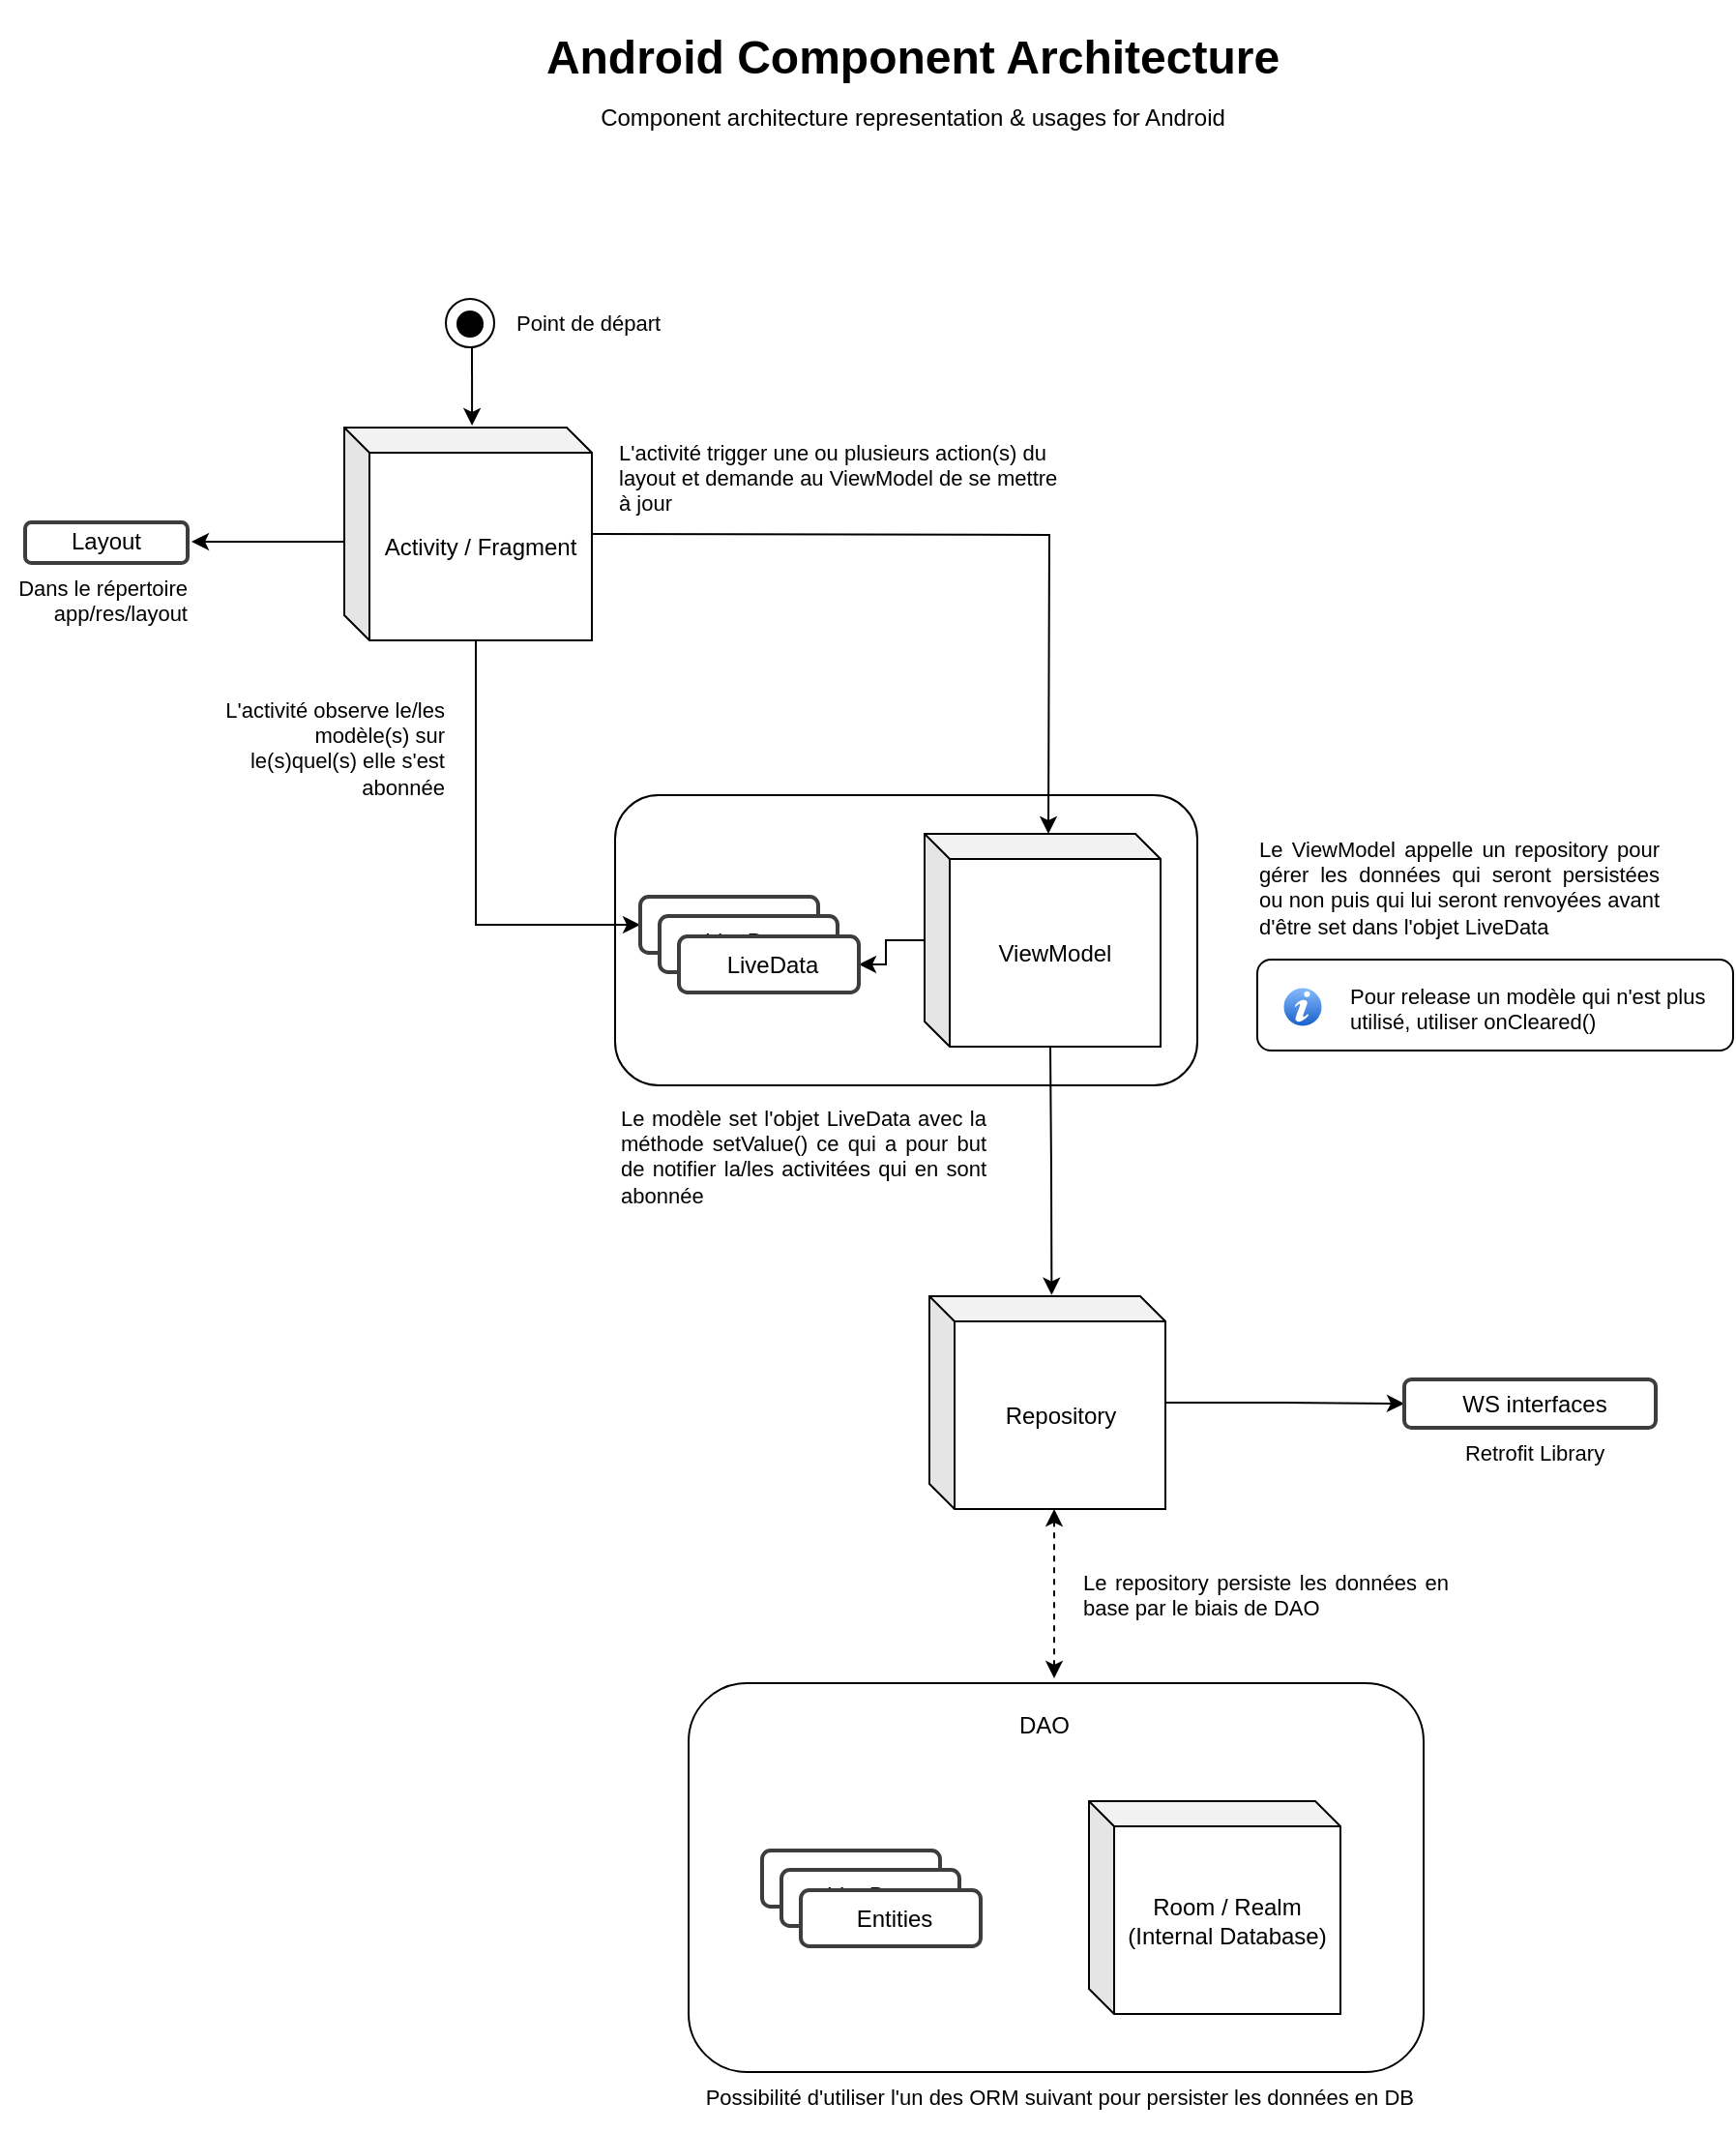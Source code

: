 <mxfile pages="1" version="11.2.4" type="device"><diagram id="gpeCO96H-Dn2CuihekSl" name="Page-1"><mxGraphModel dx="1261" dy="969" grid="1" gridSize="10" guides="1" tooltips="1" connect="1" arrows="1" fold="1" page="1" pageScale="1" pageWidth="827" pageHeight="1169" math="0" shadow="0"><root><mxCell id="0"/><mxCell id="1" parent="0"/><mxCell id="R8IkDne9xpSiM4eCzSFJ-1" value="" style="rounded=1;whiteSpace=wrap;html=1;fontSize=11;" parent="1" vertex="1"><mxGeometry x="412" y="430" width="301" height="150" as="geometry"/></mxCell><mxCell id="UZqLOSpPQCrLvl68EtJW-3" value="" style="rounded=1;whiteSpace=wrap;html=1;fontSize=11;" parent="1" vertex="1"><mxGeometry x="450" y="889" width="380" height="201" as="geometry"/></mxCell><mxCell id="R8IkDne9xpSiM4eCzSFJ-13" style="edgeStyle=orthogonalEdgeStyle;rounded=0;orthogonalLoop=1;jettySize=auto;html=1;entryX=0;entryY=0.5;entryDx=0;entryDy=0;" parent="1" source="K6SICWm4wWEAVtJh4RP4-1" target="R8IkDne9xpSiM4eCzSFJ-2" edge="1"><mxGeometry relative="1" as="geometry"><Array as="points"><mxPoint x="340" y="497"/></Array></mxGeometry></mxCell><mxCell id="-eABjGr462aAJUw08QWg-1" style="edgeStyle=orthogonalEdgeStyle;rounded=0;orthogonalLoop=1;jettySize=auto;html=1;" edge="1" parent="1"><mxGeometry relative="1" as="geometry"><mxPoint x="400" y="295" as="sourcePoint"/><mxPoint x="636" y="450" as="targetPoint"/></mxGeometry></mxCell><mxCell id="K6SICWm4wWEAVtJh4RP4-1" value="Activity / Fragment" style="shape=cube;whiteSpace=wrap;html=1;boundedLbl=1;backgroundOutline=1;darkOpacity=0.05;darkOpacity2=0.1;size=13;" parent="1" vertex="1"><mxGeometry x="272" y="240" width="128" height="110" as="geometry"/></mxCell><mxCell id="R8IkDne9xpSiM4eCzSFJ-11" style="edgeStyle=orthogonalEdgeStyle;rounded=0;orthogonalLoop=1;jettySize=auto;html=1;entryX=1;entryY=0.5;entryDx=0;entryDy=0;" parent="1" source="K6SICWm4wWEAVtJh4RP4-2" target="R8IkDne9xpSiM4eCzSFJ-7" edge="1"><mxGeometry relative="1" as="geometry"/></mxCell><mxCell id="R8IkDne9xpSiM4eCzSFJ-31" style="edgeStyle=orthogonalEdgeStyle;rounded=0;orthogonalLoop=1;jettySize=auto;html=1;entryX=0.518;entryY=-0.006;entryDx=0;entryDy=0;entryPerimeter=0;" parent="1" edge="1" target="R8IkDne9xpSiM4eCzSFJ-14"><mxGeometry relative="1" as="geometry"><mxPoint x="637" y="560" as="sourcePoint"/><mxPoint x="637" y="710" as="targetPoint"/></mxGeometry></mxCell><mxCell id="K6SICWm4wWEAVtJh4RP4-2" value="ViewModel" style="shape=cube;whiteSpace=wrap;html=1;boundedLbl=1;backgroundOutline=1;darkOpacity=0.05;darkOpacity2=0.1;size=13;" parent="1" vertex="1"><mxGeometry x="572" y="450" width="122" height="110" as="geometry"/></mxCell><mxCell id="K6SICWm4wWEAVtJh4RP4-11" value="&lt;p style=&quot;font-size: 11px&quot;&gt;&lt;span style=&quot;font-weight: normal ; font-size: 11px&quot;&gt;&lt;font style=&quot;line-height: 0% ; font-size: 11px&quot;&gt;L'activité trigger une ou plusieurs action(s) du layout et demande au ViewModel de se mettre à jour&lt;/font&gt;&lt;/span&gt;&lt;/p&gt;" style="text;html=1;strokeColor=none;fillColor=none;spacing=5;spacingTop=-20;whiteSpace=wrap;overflow=hidden;rounded=0;align=left;fontSize=11;" parent="1" vertex="1"><mxGeometry x="409" y="246" width="238" height="44" as="geometry"/></mxCell><mxCell id="K6SICWm4wWEAVtJh4RP4-12" value="Room / Realm&lt;br&gt;(Internal Database)" style="shape=cube;whiteSpace=wrap;html=1;boundedLbl=1;backgroundOutline=1;darkOpacity=0.05;darkOpacity2=0.1;size=13;" parent="1" vertex="1"><mxGeometry x="657" y="950" width="130" height="110" as="geometry"/></mxCell><mxCell id="K6SICWm4wWEAVtJh4RP4-18" value="&lt;p style=&quot;text-align: justify ; font-size: 11px&quot;&gt;&lt;span style=&quot;font-weight: normal ; font-size: 11px&quot;&gt;&lt;font style=&quot;line-height: 0% ; font-size: 11px&quot;&gt;Le ViewModel appelle un repository pour gérer les données qui seront persistées ou non puis qui lui seront renvoyées avant d'être set dans l'objet LiveData&lt;/font&gt;&lt;/span&gt;&lt;/p&gt;" style="text;html=1;strokeColor=none;fillColor=none;spacing=5;spacingTop=-20;whiteSpace=wrap;overflow=hidden;rounded=0;align=left;fontSize=11;" parent="1" vertex="1"><mxGeometry x="740" y="451" width="215" height="58" as="geometry"/></mxCell><mxCell id="K6SICWm4wWEAVtJh4RP4-25" value="&lt;p style=&quot;line-height: 10%&quot;&gt;&lt;/p&gt;&lt;h1&gt;Android Component Architecture&lt;/h1&gt;&lt;p style=&quot;line-height: 0%&quot;&gt;Component architecture representation &amp;amp; usages for Android&lt;/p&gt;&lt;p&gt;&lt;/p&gt;" style="text;html=1;strokeColor=none;fillColor=none;spacing=5;spacingTop=-20;whiteSpace=wrap;overflow=hidden;rounded=0;align=center;" parent="1" vertex="1"><mxGeometry x="358" y="29" width="416" height="120" as="geometry"/></mxCell><mxCell id="UZqLOSpPQCrLvl68EtJW-4" value="DAO" style="text;html=1;strokeColor=none;fillColor=none;align=center;verticalAlign=middle;whiteSpace=wrap;rounded=0;" parent="1" vertex="1"><mxGeometry x="614" y="900.5" width="40" height="20" as="geometry"/></mxCell><mxCell id="UZqLOSpPQCrLvl68EtJW-5" value="Retrofit Library" style="text;html=1;strokeColor=none;fillColor=none;align=center;verticalAlign=middle;rounded=0;fontSize=11;" parent="1" vertex="1"><mxGeometry x="849.5" y="760" width="75" height="20" as="geometry"/></mxCell><mxCell id="UZqLOSpPQCrLvl68EtJW-7" value="&lt;p style=&quot;font-size: 11px&quot;&gt;&lt;span style=&quot;font-weight: normal ; font-size: 11px&quot;&gt;&lt;font style=&quot;line-height: 0% ; font-size: 11px&quot;&gt;Possibilité d'utiliser l'un des ORM suivant pour persister les données en DB&lt;/font&gt;&lt;/span&gt;&lt;/p&gt;" style="text;html=1;strokeColor=none;fillColor=none;spacing=5;spacingTop=-20;whiteSpace=wrap;overflow=hidden;rounded=0;align=right;fontSize=11;" parent="1" vertex="1"><mxGeometry x="440" y="1096" width="390" height="24" as="geometry"/></mxCell><mxCell id="UZqLOSpPQCrLvl68EtJW-11" value="" style="endArrow=classic;startArrow=classic;html=1;fontSize=11;dashed=1;entryX=0;entryY=0;entryDx=67.5;entryDy=110;entryPerimeter=0;" parent="1" edge="1"><mxGeometry width="50" height="50" relative="1" as="geometry"><mxPoint x="639" y="886.5" as="sourcePoint"/><mxPoint x="639" y="799" as="targetPoint"/></mxGeometry></mxCell><mxCell id="UZqLOSpPQCrLvl68EtJW-13" value="&lt;p style=&quot;text-align: justify ; font-size: 11px&quot;&gt;&lt;span style=&quot;font-weight: normal ; font-size: 11px&quot;&gt;&lt;font style=&quot;line-height: 0% ; font-size: 11px&quot;&gt;Le modèle set l'objet LiveData avec la méthode setValue() ce qui a pour but de notifier la/les activitées qui en sont abonnée&lt;/font&gt;&lt;/span&gt;&lt;/p&gt;" style="text;html=1;strokeColor=none;fillColor=none;spacing=5;spacingTop=-20;whiteSpace=wrap;overflow=hidden;rounded=0;align=right;fontSize=11;" parent="1" vertex="1"><mxGeometry x="412" y="590" width="197" height="59" as="geometry"/></mxCell><mxCell id="UZqLOSpPQCrLvl68EtJW-14" value="&lt;p style=&quot;font-size: 11px&quot;&gt;&lt;span style=&quot;font-weight: normal ; font-size: 11px&quot;&gt;&lt;font style=&quot;line-height: 0% ; font-size: 11px&quot;&gt;L'activité observe le/les modèle(s) sur le(s)quel(s) elle s'est abonnée&lt;/font&gt;&lt;/span&gt;&lt;/p&gt;" style="text;html=1;strokeColor=none;fillColor=none;spacing=5;spacingTop=-20;whiteSpace=wrap;overflow=hidden;rounded=0;align=right;fontSize=11;" parent="1" vertex="1"><mxGeometry x="198" y="378.5" width="131" height="57" as="geometry"/></mxCell><mxCell id="UZqLOSpPQCrLvl68EtJW-15" style="edgeStyle=orthogonalEdgeStyle;rounded=0;orthogonalLoop=1;jettySize=auto;html=1;fontSize=11;exitX=0;exitY=0.527;exitDx=0;exitDy=0;exitPerimeter=0;" parent="1" source="K6SICWm4wWEAVtJh4RP4-1" edge="1"><mxGeometry relative="1" as="geometry"><mxPoint x="193" y="299" as="targetPoint"/><mxPoint x="205.5" y="276" as="sourcePoint"/><Array as="points"><mxPoint x="272" y="299"/></Array></mxGeometry></mxCell><mxCell id="UZqLOSpPQCrLvl68EtJW-16" value="" style="rounded=1;html=1;fontSize=18;align=center;labelBorderColor=none;labelBackgroundColor=none;whiteSpace=wrap;strokeWidth=2;strokeColor=#3D3D3D;" parent="1" vertex="1"><mxGeometry x="107" y="289" width="84" height="21" as="geometry"/></mxCell><mxCell id="UZqLOSpPQCrLvl68EtJW-17" value="Layout" style="text;html=1;strokeColor=none;fillColor=none;align=center;verticalAlign=middle;whiteSpace=wrap;rounded=0;" parent="1" vertex="1"><mxGeometry x="132" y="291" width="34" height="16" as="geometry"/></mxCell><mxCell id="UZqLOSpPQCrLvl68EtJW-19" value="&lt;p style=&quot;font-size: 11px&quot;&gt;&lt;span style=&quot;font-weight: normal ; font-size: 11px&quot;&gt;&lt;font style=&quot;line-height: 0% ; font-size: 11px&quot;&gt;Dans le répertoire app/res/layout&lt;/font&gt;&lt;/span&gt;&lt;/p&gt;" style="text;html=1;strokeColor=none;fillColor=none;spacing=5;spacingTop=-20;whiteSpace=wrap;overflow=hidden;rounded=0;align=right;fontSize=11;" parent="1" vertex="1"><mxGeometry x="94" y="316" width="102" height="28" as="geometry"/></mxCell><mxCell id="UZqLOSpPQCrLvl68EtJW-20" value="" style="ellipse;whiteSpace=wrap;html=1;aspect=fixed;fontSize=11;align=right;" parent="1" vertex="1"><mxGeometry x="324.5" y="173.5" width="25" height="25" as="geometry"/></mxCell><mxCell id="UZqLOSpPQCrLvl68EtJW-21" value="" style="ellipse;whiteSpace=wrap;html=1;aspect=fixed;fontSize=11;align=right;labelBackgroundColor=#000000;fillColor=#000000;" parent="1" vertex="1"><mxGeometry x="330.5" y="180" width="13" height="13" as="geometry"/></mxCell><mxCell id="UZqLOSpPQCrLvl68EtJW-24" value="" style="endArrow=classic;html=1;fontSize=11;entryX=0.516;entryY=0.009;entryDx=0;entryDy=0;entryPerimeter=0;exitX=0.5;exitY=1;exitDx=0;exitDy=0;" parent="1" edge="1"><mxGeometry width="50" height="50" relative="1" as="geometry"><mxPoint x="338" y="198.5" as="sourcePoint"/><mxPoint x="338.048" y="238.99" as="targetPoint"/></mxGeometry></mxCell><mxCell id="UZqLOSpPQCrLvl68EtJW-25" value="&lt;p style=&quot;font-size: 11px&quot;&gt;&lt;span style=&quot;font-weight: normal ; font-size: 11px&quot;&gt;&lt;font style=&quot;line-height: 0% ; font-size: 11px&quot;&gt;Point de départ&lt;/font&gt;&lt;/span&gt;&lt;/p&gt;" style="text;html=1;strokeColor=none;fillColor=none;spacing=5;spacingTop=-20;whiteSpace=wrap;overflow=hidden;rounded=0;align=left;fontSize=11;" parent="1" vertex="1"><mxGeometry x="356" y="179" width="92" height="20" as="geometry"/></mxCell><mxCell id="R8IkDne9xpSiM4eCzSFJ-2" value="" style="rounded=1;html=1;fontSize=18;align=center;labelBorderColor=none;labelBackgroundColor=none;whiteSpace=wrap;strokeWidth=2;strokeColor=#3D3D3D;" parent="1" vertex="1"><mxGeometry x="425" y="482.5" width="92" height="29" as="geometry"/></mxCell><mxCell id="R8IkDne9xpSiM4eCzSFJ-3" value="LiveData" style="text;html=1;strokeColor=none;fillColor=none;align=center;verticalAlign=middle;whiteSpace=wrap;rounded=0;" parent="1" vertex="1"><mxGeometry x="452" y="486" width="40" height="20" as="geometry"/></mxCell><mxCell id="R8IkDne9xpSiM4eCzSFJ-5" value="" style="rounded=1;html=1;fontSize=18;align=center;labelBorderColor=none;labelBackgroundColor=none;whiteSpace=wrap;strokeWidth=2;strokeColor=#3D3D3D;" parent="1" vertex="1"><mxGeometry x="435" y="492.5" width="92" height="29" as="geometry"/></mxCell><mxCell id="R8IkDne9xpSiM4eCzSFJ-6" value="LiveData" style="text;html=1;strokeColor=none;fillColor=none;align=center;verticalAlign=middle;whiteSpace=wrap;rounded=0;" parent="1" vertex="1"><mxGeometry x="462" y="496" width="40" height="20" as="geometry"/></mxCell><mxCell id="R8IkDne9xpSiM4eCzSFJ-7" value="" style="rounded=1;html=1;fontSize=18;align=center;labelBorderColor=none;labelBackgroundColor=none;whiteSpace=wrap;strokeWidth=2;strokeColor=#3D3D3D;" parent="1" vertex="1"><mxGeometry x="445" y="503" width="93" height="29" as="geometry"/></mxCell><mxCell id="R8IkDne9xpSiM4eCzSFJ-8" value="LiveData" style="text;html=1;strokeColor=none;fillColor=none;align=center;verticalAlign=middle;whiteSpace=wrap;rounded=0;" parent="1" vertex="1"><mxGeometry x="475" y="506" width="37" height="24" as="geometry"/></mxCell><mxCell id="-eABjGr462aAJUw08QWg-2" style="edgeStyle=orthogonalEdgeStyle;rounded=0;orthogonalLoop=1;jettySize=auto;html=1;entryX=0;entryY=0.5;entryDx=0;entryDy=0;" edge="1" parent="1" source="R8IkDne9xpSiM4eCzSFJ-14" target="R8IkDne9xpSiM4eCzSFJ-28"><mxGeometry relative="1" as="geometry"/></mxCell><mxCell id="R8IkDne9xpSiM4eCzSFJ-14" value="Repository" style="shape=cube;whiteSpace=wrap;html=1;boundedLbl=1;backgroundOutline=1;darkOpacity=0.05;darkOpacity2=0.1;size=13;" parent="1" vertex="1"><mxGeometry x="574.5" y="689" width="122" height="110" as="geometry"/></mxCell><mxCell id="R8IkDne9xpSiM4eCzSFJ-21" value="" style="rounded=1;whiteSpace=wrap;html=1;fontSize=11;align=right;" parent="1" vertex="1"><mxGeometry x="744" y="515" width="246" height="47" as="geometry"/></mxCell><mxCell id="R8IkDne9xpSiM4eCzSFJ-25" value="&lt;br&gt;Pour release un modèle qui n'est plus utilisé, utiliser onCleared()" style="text;html=1;strokeColor=none;fillColor=none;spacing=5;spacingTop=-20;whiteSpace=wrap;overflow=hidden;rounded=0;align=left;fontSize=11;" parent="1" vertex="1"><mxGeometry x="787" y="525" width="203" height="37" as="geometry"/></mxCell><mxCell id="R8IkDne9xpSiM4eCzSFJ-26" value="" style="verticalLabelPosition=bottom;verticalAlign=top;html=1;shadow=0;dashed=0;strokeWidth=1;shape=mxgraph.ios.iInfoIcon;fillColor=#8BbEff;fillColor2=#135Ec8;strokeColor=#ffffff;fontSize=11;align=right;" parent="1" vertex="1"><mxGeometry x="757" y="529" width="21" height="21" as="geometry"/></mxCell><mxCell id="R8IkDne9xpSiM4eCzSFJ-28" value="" style="rounded=1;html=1;fontSize=18;align=center;labelBorderColor=none;labelBackgroundColor=none;whiteSpace=wrap;strokeWidth=2;strokeColor=#3D3D3D;" parent="1" vertex="1"><mxGeometry x="820" y="732" width="130" height="25" as="geometry"/></mxCell><mxCell id="R8IkDne9xpSiM4eCzSFJ-29" value="WS interfaces" style="text;html=1;strokeColor=none;fillColor=none;align=center;verticalAlign=middle;whiteSpace=wrap;rounded=0;" parent="1" vertex="1"><mxGeometry x="848" y="734.5" width="79" height="20" as="geometry"/></mxCell><mxCell id="R8IkDne9xpSiM4eCzSFJ-43" value="" style="rounded=1;html=1;fontSize=18;align=center;labelBorderColor=none;labelBackgroundColor=none;whiteSpace=wrap;strokeWidth=2;strokeColor=#3D3D3D;" parent="1" vertex="1"><mxGeometry x="488" y="975.5" width="92" height="29" as="geometry"/></mxCell><mxCell id="R8IkDne9xpSiM4eCzSFJ-44" value="LiveData" style="text;html=1;strokeColor=none;fillColor=none;align=center;verticalAlign=middle;whiteSpace=wrap;rounded=0;" parent="1" vertex="1"><mxGeometry x="515" y="979" width="40" height="20" as="geometry"/></mxCell><mxCell id="R8IkDne9xpSiM4eCzSFJ-45" value="" style="rounded=1;html=1;fontSize=18;align=center;labelBorderColor=none;labelBackgroundColor=none;whiteSpace=wrap;strokeWidth=2;strokeColor=#3D3D3D;" parent="1" vertex="1"><mxGeometry x="498" y="985.5" width="92" height="29" as="geometry"/></mxCell><mxCell id="R8IkDne9xpSiM4eCzSFJ-46" value="LiveData" style="text;html=1;strokeColor=none;fillColor=none;align=center;verticalAlign=middle;whiteSpace=wrap;rounded=0;" parent="1" vertex="1"><mxGeometry x="525" y="989" width="40" height="20" as="geometry"/></mxCell><mxCell id="R8IkDne9xpSiM4eCzSFJ-47" value="" style="rounded=1;html=1;fontSize=18;align=center;labelBorderColor=none;labelBackgroundColor=none;whiteSpace=wrap;strokeWidth=2;strokeColor=#3D3D3D;" parent="1" vertex="1"><mxGeometry x="508" y="996" width="93" height="29" as="geometry"/></mxCell><mxCell id="R8IkDne9xpSiM4eCzSFJ-48" value="Entities" style="text;html=1;strokeColor=none;fillColor=none;align=center;verticalAlign=middle;whiteSpace=wrap;rounded=0;" parent="1" vertex="1"><mxGeometry x="538" y="999" width="37" height="24" as="geometry"/></mxCell><mxCell id="-eABjGr462aAJUw08QWg-3" value="&lt;p style=&quot;text-align: justify ; font-size: 11px&quot;&gt;&lt;span style=&quot;font-weight: normal ; font-size: 11px&quot;&gt;&lt;font style=&quot;line-height: 0% ; font-size: 11px&quot;&gt;Le repository persiste les données en base par le biais de DAO&lt;/font&gt;&lt;/span&gt;&lt;/p&gt;" style="text;html=1;strokeColor=none;fillColor=none;spacing=5;spacingTop=-20;whiteSpace=wrap;overflow=hidden;rounded=0;align=right;fontSize=11;" vertex="1" parent="1"><mxGeometry x="651" y="830" width="197" height="59" as="geometry"/></mxCell></root></mxGraphModel></diagram></mxfile>